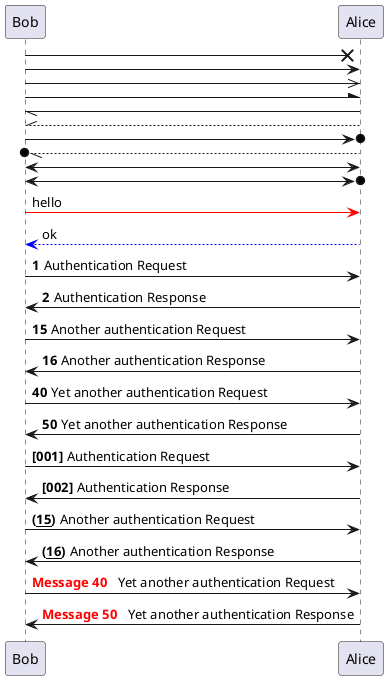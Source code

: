 
     ┌───┐                                            ┌─────┐
     │Bob│                                            │Alice│
     └─┬─┘                                            └──┬──┘
       │                                                 │
       │────────────────────────────────────────────────>│
       │                                                 │
       │                                                 │
       │────────────────────────────────────────────────>│
       │                                                 │
       │                                                 │
       │────────────────────────────────────────────────>│
       │                                                 │
       │                                                 │
       │────────────────────────────────────────────────>│
       │                                                 │
       │                                                 │
       │<────────────────────────────────────────────────│
       │                                                 │
       │                                                 │
       │<─ ─ ─ ─ ─ ─ ─ ─ ─ ─ ─ ─ ─ ─ ─ ─ ─ ─ ─ ─ ─ ─ ─ ─ │
       │                                                 │
       │                                                 │
       │────────────────────────────────────────────────>│
       │                                                 │
       │                                                 │
       │<─ ─ ─ ─ ─ ─ ─ ─ ─ ─ ─ ─ ─ ─ ─ ─ ─ ─ ─ ─ ─ ─ ─ ─ │
       │                                                 │
       │                                                 │
       │<───────────────────────────────────────────────>│
       │                                                 │
       │                                                 │
       │<───────────────────────────────────────────────>│
       │                                                 │
       │                     hello                       │
       │────────────────────────────────────────────────>│
       │                                                 │
       │                       ok                        │
       │<─ ─ ─ ─ ─ ─ ─ ─ ─ ─ ─ ─ ─ ─ ─ ─ ─ ─ ─ ─ ─ ─ ─ ─ │
       │                                                 │
       │            1 Authentication Request             │
       │────────────────────────────────────────────────>│
       │                                                 │
       │           2 Authentication Response             │
       │<────────────────────────────────────────────────│
       │                                                 │
       │       15 Another authentication Request         │
       │────────────────────────────────────────────────>│
       │                                                 │
       │       16 Another authentication Response        │
       │<────────────────────────────────────────────────│
       │                                                 │
       │     40 Yet another authentication Request       │
       │────────────────────────────────────────────────>│
       │                                                 │
       │     50 Yet another authentication Response      │
       │<────────────────────────────────────────────────│
       │                                                 │
       │          [001] Authentication Request           │
       │────────────────────────────────────────────────>│
       │                                                 │
       │         [002] Authentication Response           │
       │<────────────────────────────────────────────────│
       │                                                 │
       │      (15) Another authentication Request        │
       │────────────────────────────────────────────────>│
       │                                                 │
       │      (16) Another authentication Response       │
       │<────────────────────────────────────────────────│
       │                                                 │
       │Message 40   Yet another authentication Request  │
       │────────────────────────────────────────────────>│
       │                                                 │
       │Message 50   Yet another authentication Response │
       │<────────────────────────────────────────────────│
     ┌─┴─┐                                            ┌──┴──┐
     │Bob│                                            │Alice│
     └───┘                                            └─────┘

@startuml
Bob ->x Alice
Bob -> Alice
Bob ->> Alice
Bob -\ Alice
Bob \\- Alice
Bob //-- Alice

Bob ->o Alice
Bob o\\-- Alice

Bob <-> Alice
Bob <->o Alice
Bob -[#red]> Alice : hello
Alice -[#0000FF]->Bob : ok


autonumber
Bob -> Alice : Authentication Request
Bob <- Alice : Authentication Response


autonumber 15
Bob -> Alice : Another authentication Request
Bob <- Alice : Another authentication Response

autonumber 40 10
Bob -> Alice : Yet another authentication Request
Bob <- Alice : Yet another authentication Response


autonumber "<b>[000]"
Bob -> Alice : Authentication Request
Bob <- Alice : Authentication Response

autonumber 15 "<b>(<u>##</u>)"
Bob -> Alice : Another authentication Request
Bob <- Alice : Another authentication Response

autonumber 40 10 "<font color=red><b>Message 0  "
Bob -> Alice : Yet another authentication Request
Bob <- Alice : Yet another authentication Response
@enduml
